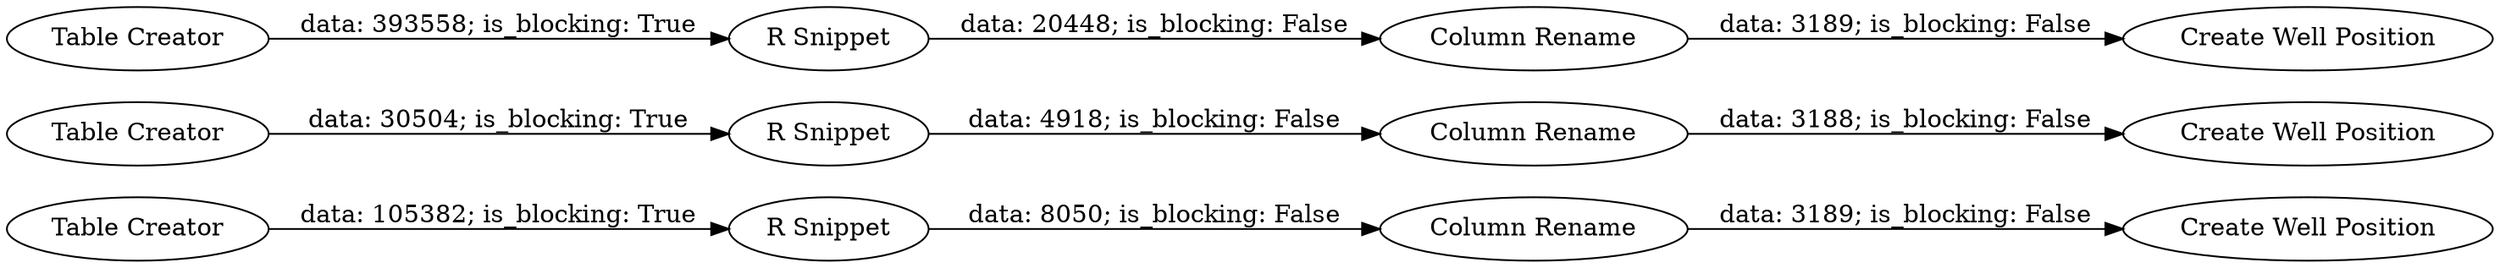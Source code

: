 digraph {
	"-1637029870216699483_12" [label="Create Well Position"]
	"-1637029870216699483_16" [label="Column Rename"]
	"-1637029870216699483_7" [label="Create Well Position"]
	"-1637029870216699483_11" [label="R Snippet"]
	"-1637029870216699483_13" [label="Column Rename"]
	"-1637029870216699483_15" [label="Create Well Position"]
	"-1637029870216699483_4" [label="R Snippet"]
	"-1637029870216699483_8" [label="Column Rename"]
	"-1637029870216699483_17" [label="Table Creator"]
	"-1637029870216699483_5" [label="Table Creator"]
	"-1637029870216699483_18" [label="Table Creator"]
	"-1637029870216699483_14" [label="R Snippet"]
	"-1637029870216699483_16" -> "-1637029870216699483_15" [label="data: 3188; is_blocking: False"]
	"-1637029870216699483_18" -> "-1637029870216699483_14" [label="data: 30504; is_blocking: True"]
	"-1637029870216699483_5" -> "-1637029870216699483_4" [label="data: 393558; is_blocking: True"]
	"-1637029870216699483_14" -> "-1637029870216699483_16" [label="data: 4918; is_blocking: False"]
	"-1637029870216699483_4" -> "-1637029870216699483_8" [label="data: 20448; is_blocking: False"]
	"-1637029870216699483_11" -> "-1637029870216699483_13" [label="data: 8050; is_blocking: False"]
	"-1637029870216699483_17" -> "-1637029870216699483_11" [label="data: 105382; is_blocking: True"]
	"-1637029870216699483_13" -> "-1637029870216699483_12" [label="data: 3189; is_blocking: False"]
	"-1637029870216699483_8" -> "-1637029870216699483_7" [label="data: 3189; is_blocking: False"]
	rankdir=LR
}
